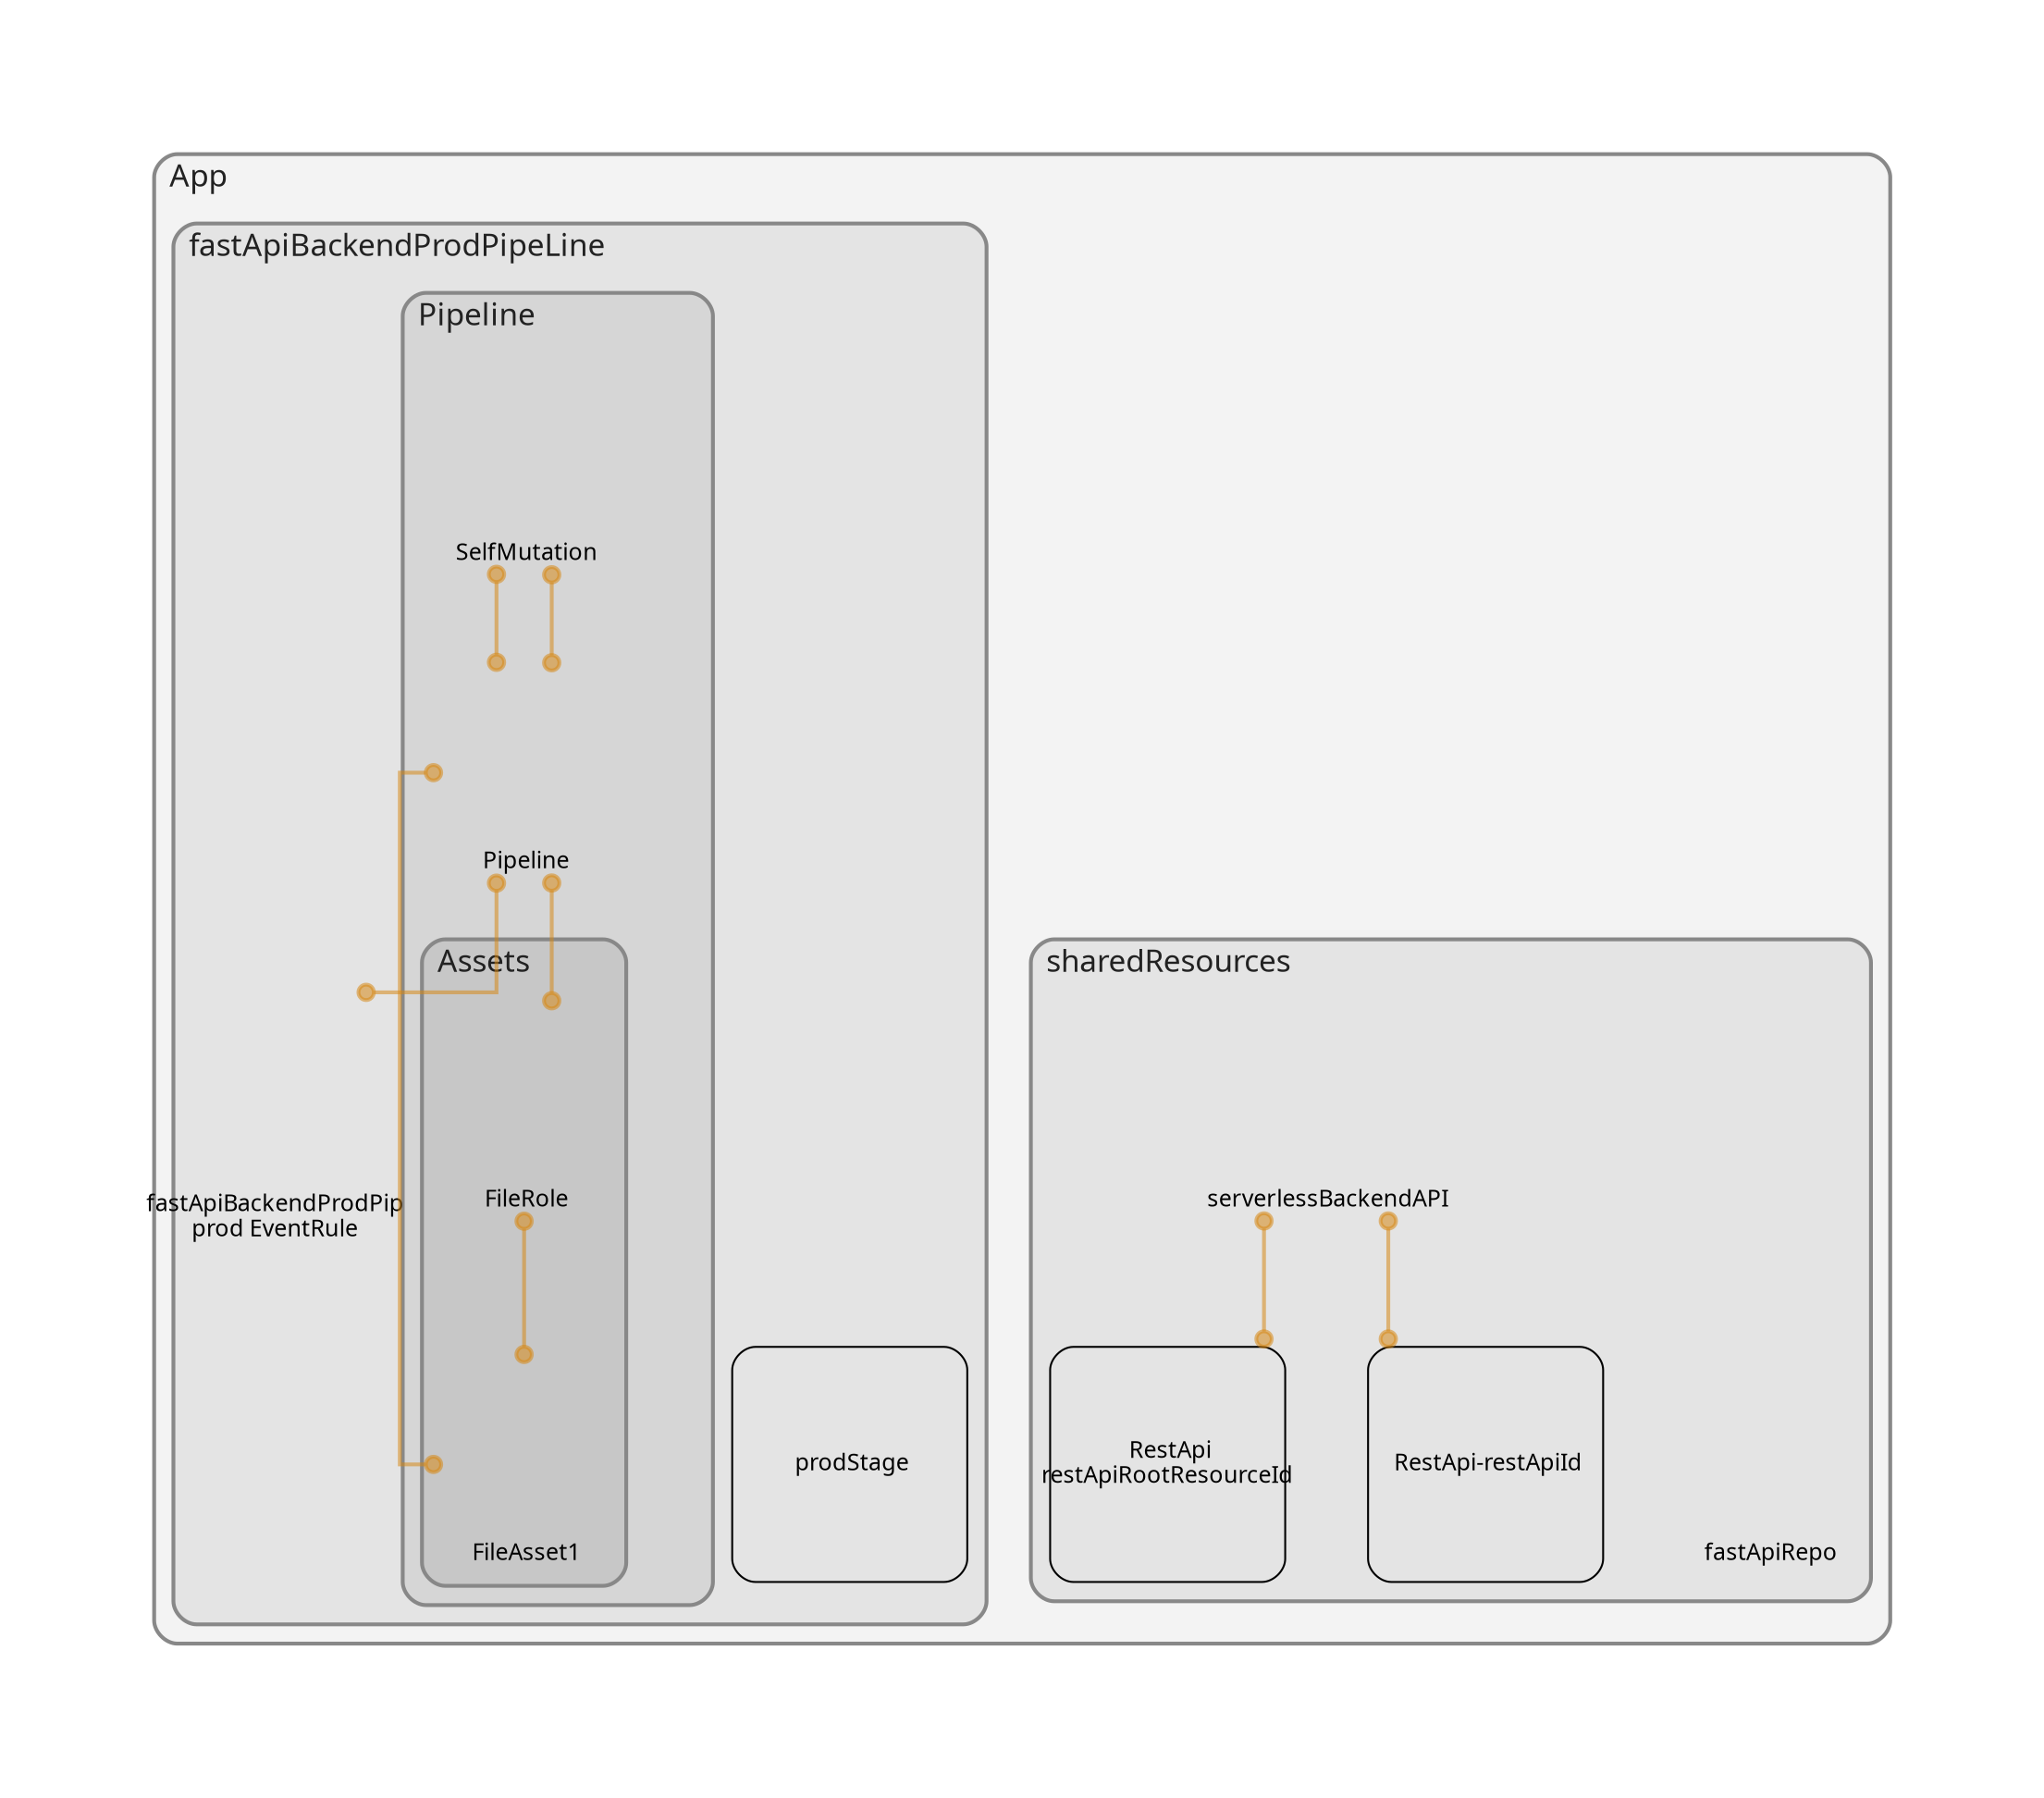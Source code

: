 digraph "Diagram" {
  splines = "ortho";
  pad = "1.0";
  nodesep = "0.60";
  ranksep = "0.75";
  fontname = "Sans-Serif";
  fontsize = "15";
  dpi = "200";
  rankdir = "BT";
  compound = "true";
  fontcolor = "#222222";
  edge [
    color = "#D5871488",
    penwidth = 2,
    arrowhead = "dot",
    arrowtail = "dot",
  ];
  node [
    shape = "box",
    style = "rounded",
    fixedsize = true,
    width = 1.7,
    height = 1.7,
    labelloc = "c",
    imagescale = true,
    fontname = "Sans-Serif",
    fontsize = 8,
    margin = 8,
  ];
  subgraph "App" {
    subgraph "cluster-SubGraph.App" {
      graph [
        label = "App",
        labelloc = "b",
        labeljust = "l",
        margin = "10",
        fontsize = "16",
        penwidth = "2",
        pencolor = "#888888",
        style = "filled,rounded",
        fillcolor = "#f3f3f3",
      ];
      subgraph "cluster-SubGraph.sharedResources" {
        graph [
          label = "sharedResources",
          labelloc = "b",
          labeljust = "l",
          margin = "10",
          fontsize = "16",
          penwidth = "2",
          pencolor = "#888888",
          style = "filled,rounded",
          fillcolor = "#e4e4e4",
        ];
        "sharedResources/fastApiRepo" [
          label = " fastApiRepo",
          fontsize = 12,
          image = "/usr/local/lib/node_modules/cdk-dia/icons/aws/Service/Arch_Developer- Tools/64/Arch_AWS-CodeCommit_64@5x.png",
          imagescale = "true",
          imagepos = "tc",
          penwidth = "0",
          shape = "node",
          fixedsize = "true",
          labelloc = "b",
          width = 1.2,
          height = 1.466,
        ];
        "sharedResources/serverlessBackendAPI" [
          label = " serverlessBackendAPI",
          fontsize = 12,
          image = "/usr/local/lib/node_modules/cdk-dia/icons/aws/Service/Arch_Networking-Content/64/Arch_Amazon-API-Gateway_64@5x.png",
          imagescale = "true",
          imagepos = "tc",
          penwidth = "0",
          shape = "node",
          fixedsize = "true",
          labelloc = "b",
          width = 1.2,
          height = 1.466,
        ];
        "sharedResources/RestApi-restApiId" [
          label = " RestApi-restApiId",
          fontsize = 12,
        ];
        "sharedResources/RestApi-restApiRootResourceId" [
          label = " RestApi\nrestApiRootResourceId",
          fontsize = 12,
        ];
      }
      subgraph "cluster-SubGraph.fastApiBackendProdPipeLine" {
        graph [
          label = "fastApiBackendProdPipeLine",
          labelloc = "b",
          labeljust = "l",
          margin = "10",
          fontsize = "16",
          penwidth = "2",
          pencolor = "#888888",
          style = "filled,rounded",
          fillcolor = "#e4e4e4",
        ];
        "fastApiBackendProdPipeLine/prodStage" [
          label = " prodStage",
          fontsize = 12,
        ];
        "fastApiBackendProdPipeLine/fastApiRepo/fastApiBackendProdPipeLinePipeline651444CD-prod-EventRule" [
          label = "\nfastApiBackendProdPip\nprod EventRule",
          fontsize = 12,
          image = "/usr/local/lib/node_modules/cdk-dia/icons/aws/Service/Arch_App-Integration/Arch_64/Arch_Amazon-EventBridge_64@5x.png",
          imagescale = "true",
          imagepos = "tc",
          penwidth = "0",
          shape = "node",
          fixedsize = "true",
          labelloc = "b",
          width = 1.2,
          height = 1.898,
        ];
        subgraph "cluster-SubGraph.Pipeline" {
          graph [
            label = "Pipeline",
            labelloc = "b",
            labeljust = "l",
            margin = "10",
            fontsize = "16",
            penwidth = "2",
            pencolor = "#888888",
            style = "filled,rounded",
            fillcolor = "#d6d6d6",
          ];
          "fastApiBackendProdPipeLine/Pipeline/Pipeline" [
            label = " Pipeline",
            fontsize = 12,
            image = "/usr/local/lib/node_modules/cdk-dia/icons/aws/Service/Arch_Developer- Tools/64/Arch_AWS-CodePipeline_64@5x.png",
            imagescale = "true",
            imagepos = "tc",
            penwidth = "0",
            shape = "node",
            fixedsize = "true",
            labelloc = "b",
            width = 1.2,
            height = 1.466,
          ];
          "fastApiBackendProdPipeLine/Pipeline/UpdatePipeline/SelfMutation" [
            label = " SelfMutation",
            fontsize = 12,
            image = "/usr/local/lib/node_modules/cdk-dia/icons/aws/Service/Arch_Developer- Tools/64/Arch_Amazon-CodeBuild_64@5x.png",
            imagescale = "true",
            imagepos = "tc",
            penwidth = "0",
            shape = "node",
            fixedsize = "true",
            labelloc = "b",
            width = 1.2,
            height = 1.466,
          ];
          subgraph "cluster-SubGraph.Assets" {
            graph [
              label = "Assets",
              labelloc = "b",
              labeljust = "l",
              margin = "10",
              fontsize = "16",
              penwidth = "2",
              pencolor = "#888888",
              style = "filled,rounded",
              fillcolor = "#c7c7c7",
            ];
            "fastApiBackendProdPipeLine/Pipeline/Assets/FileRole" [
              label = " FileRole",
              fontsize = 12,
              image = "/usr/local/lib/node_modules/cdk-dia/icons/aws/Service/Arch_Security-Identity-Compliance/64/Arch_AWS-Identity-and-Access-Management_64@5x.png",
              imagescale = "true",
              imagepos = "tc",
              penwidth = "0",
              shape = "node",
              fixedsize = "true",
              labelloc = "b",
              width = 1.2,
              height = 1.466,
            ];
            "fastApiBackendProdPipeLine/Pipeline/Assets/FileAsset1" [
              label = " FileAsset1",
              fontsize = 12,
              image = "/usr/local/lib/node_modules/cdk-dia/icons/aws/Service/Arch_Developer- Tools/64/Arch_Amazon-CodeBuild_64@5x.png",
              imagescale = "true",
              imagepos = "tc",
              penwidth = "0",
              shape = "node",
              fixedsize = "true",
              labelloc = "b",
              width = 1.2,
              height = 1.466,
            ];
          }
        }
      }
    }
  }
  "sharedResources/RestApi-restApiId" -> "sharedResources/serverlessBackendAPI" [
    dir = "both",
  ];
  "sharedResources/RestApi-restApiRootResourceId" -> "sharedResources/serverlessBackendAPI" [
    dir = "both",
  ];
  "fastApiBackendProdPipeLine/Pipeline/Pipeline" -> "fastApiBackendProdPipeLine/Pipeline/UpdatePipeline/SelfMutation" [
    dir = "both",
  ];
  "fastApiBackendProdPipeLine/Pipeline/Pipeline" -> "fastApiBackendProdPipeLine/Pipeline/Assets/FileAsset1" [
    dir = "both",
  ];
  "fastApiBackendProdPipeLine/Pipeline/Assets/FileRole" -> "fastApiBackendProdPipeLine/Pipeline/Pipeline" [
    dir = "both",
  ];
  "fastApiBackendProdPipeLine/Pipeline/Assets/FileAsset1" -> "fastApiBackendProdPipeLine/Pipeline/Assets/FileRole" [
    dir = "both",
  ];
  "fastApiBackendProdPipeLine/Pipeline/UpdatePipeline/SelfMutation" -> "fastApiBackendProdPipeLine/Pipeline/Pipeline" [
    dir = "both",
  ];
  "fastApiBackendProdPipeLine/fastApiRepo/fastApiBackendProdPipeLinePipeline651444CD-prod-EventRule" -> "fastApiBackendProdPipeLine/Pipeline/Pipeline" [
    dir = "both",
  ];
}